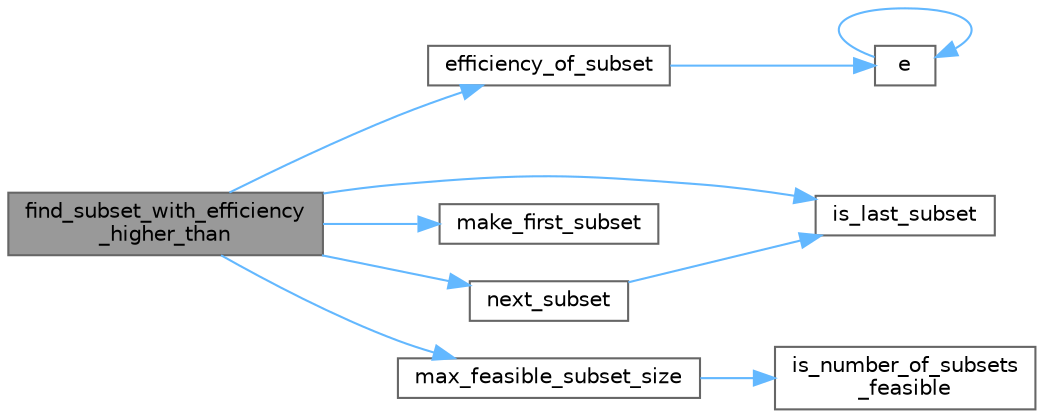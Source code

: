 digraph "find_subset_with_efficiency_higher_than"
{
 // LATEX_PDF_SIZE
  bgcolor="transparent";
  edge [fontname=Helvetica,fontsize=10,labelfontname=Helvetica,labelfontsize=10];
  node [fontname=Helvetica,fontsize=10,shape=box,height=0.2,width=0.4];
  rankdir="LR";
  Node1 [id="Node000001",label="find_subset_with_efficiency\l_higher_than",height=0.2,width=0.4,color="gray40", fillcolor="grey60", style="filled", fontcolor="black",tooltip=" "];
  Node1 -> Node2 [id="edge10_Node000001_Node000002",color="steelblue1",style="solid",tooltip=" "];
  Node2 [id="Node000002",label="efficiency_of_subset",height=0.2,width=0.4,color="grey40", fillcolor="white", style="filled",URL="$analyze-blocking-sizes_8cpp.html#a34bb78c57cc4a6cf3fea5aca848e7222",tooltip=" "];
  Node2 -> Node3 [id="edge11_Node000002_Node000003",color="steelblue1",style="solid",tooltip=" "];
  Node3 [id="Node000003",label="e",height=0.2,width=0.4,color="grey40", fillcolor="white", style="filled",URL="$_cwise__array__power__array_8cpp.html#a9cb86ff854760bf91a154f2724a9101d",tooltip=" "];
  Node3 -> Node3 [id="edge12_Node000003_Node000003",color="steelblue1",style="solid",tooltip=" "];
  Node1 -> Node4 [id="edge13_Node000001_Node000004",color="steelblue1",style="solid",tooltip=" "];
  Node4 [id="Node000004",label="is_last_subset",height=0.2,width=0.4,color="grey40", fillcolor="white", style="filled",URL="$analyze-blocking-sizes_8cpp.html#a45fda07fdf2d33a6927664e3d3e0ee9c",tooltip=" "];
  Node1 -> Node5 [id="edge14_Node000001_Node000005",color="steelblue1",style="solid",tooltip=" "];
  Node5 [id="Node000005",label="make_first_subset",height=0.2,width=0.4,color="grey40", fillcolor="white", style="filled",URL="$analyze-blocking-sizes_8cpp.html#aaf675cb738e426f5430fe8ab2755ef28",tooltip=" "];
  Node1 -> Node6 [id="edge15_Node000001_Node000006",color="steelblue1",style="solid",tooltip=" "];
  Node6 [id="Node000006",label="max_feasible_subset_size",height=0.2,width=0.4,color="grey40", fillcolor="white", style="filled",URL="$analyze-blocking-sizes_8cpp.html#a74011ac22b26900dd0252ed8ac2f7588",tooltip=" "];
  Node6 -> Node7 [id="edge16_Node000006_Node000007",color="steelblue1",style="solid",tooltip=" "];
  Node7 [id="Node000007",label="is_number_of_subsets\l_feasible",height=0.2,width=0.4,color="grey40", fillcolor="white", style="filled",URL="$analyze-blocking-sizes_8cpp.html#a78a24b1e64ba97f8a0aa47f671e5d54e",tooltip=" "];
  Node1 -> Node8 [id="edge17_Node000001_Node000008",color="steelblue1",style="solid",tooltip=" "];
  Node8 [id="Node000008",label="next_subset",height=0.2,width=0.4,color="grey40", fillcolor="white", style="filled",URL="$analyze-blocking-sizes_8cpp.html#ac79e906c14ff18fd1cdd8d120cbbab46",tooltip=" "];
  Node8 -> Node4 [id="edge18_Node000008_Node000004",color="steelblue1",style="solid",tooltip=" "];
}

